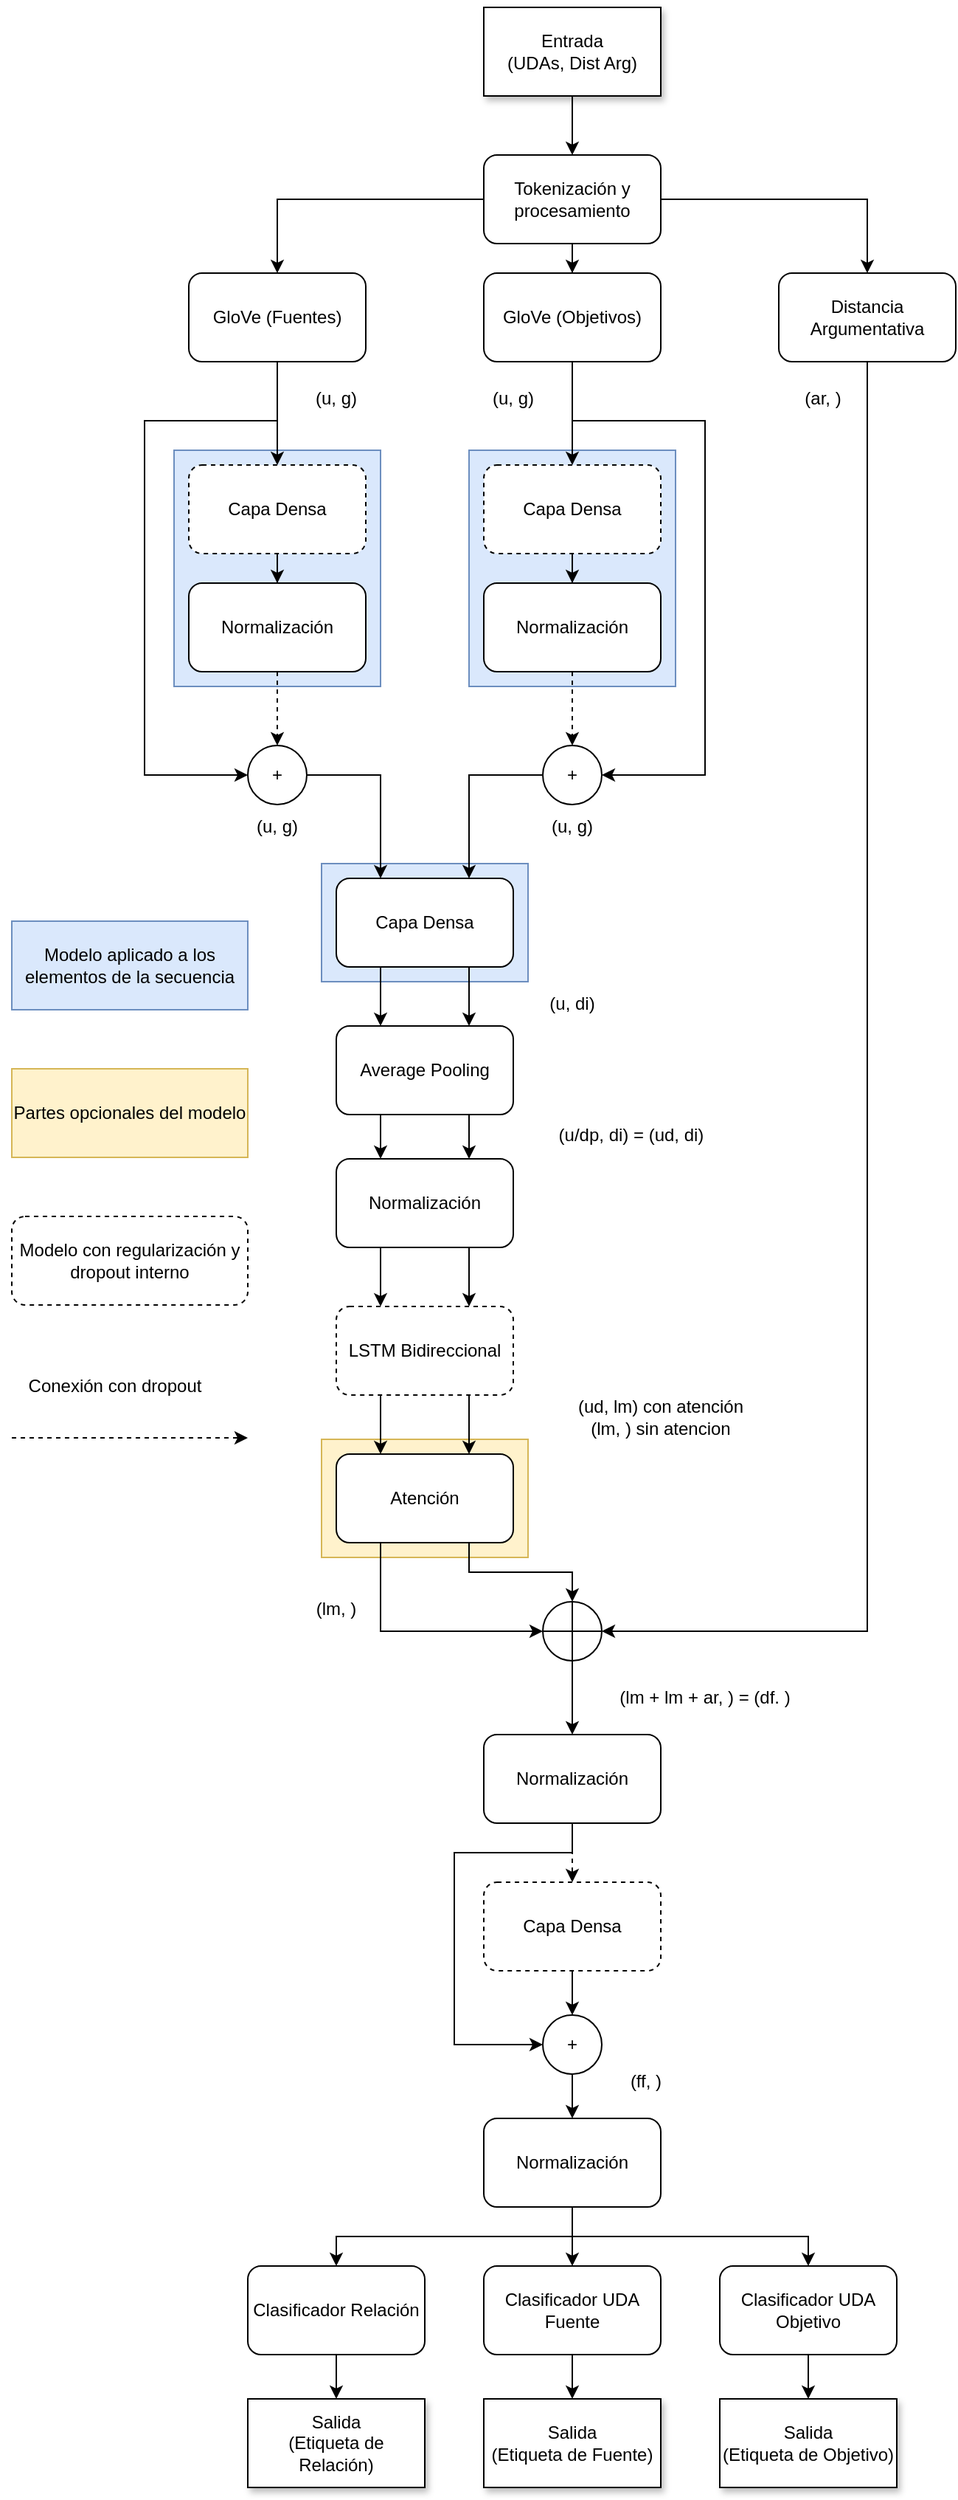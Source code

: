 <mxfile version="20.5.1" type="device"><diagram id="xWh3JR6lTzLpPgcHhv8C" name="Página-1"><mxGraphModel dx="1862" dy="596" grid="1" gridSize="10" guides="1" tooltips="1" connect="1" arrows="1" fold="1" page="1" pageScale="1" pageWidth="827" pageHeight="1169" math="0" shadow="0"><root><mxCell id="0"/><mxCell id="1" parent="0"/><mxCell id="vxi1lbmupK3N7lTKFBQk-56" value="" style="rounded=0;whiteSpace=wrap;html=1;shadow=0;sketch=0;fillColor=#fff2cc;strokeColor=#d6b656;" parent="1" vertex="1"><mxGeometry x="210" y="1030" width="140" height="80" as="geometry"/></mxCell><mxCell id="vxi1lbmupK3N7lTKFBQk-34" value="" style="rounded=0;whiteSpace=wrap;html=1;shadow=0;sketch=0;fillColor=#dae8fc;strokeColor=#6c8ebf;" parent="1" vertex="1"><mxGeometry x="210" y="640" width="140" height="80" as="geometry"/></mxCell><mxCell id="vxi1lbmupK3N7lTKFBQk-17" value="" style="rounded=0;whiteSpace=wrap;html=1;shadow=0;sketch=0;fillColor=#dae8fc;strokeColor=#6c8ebf;" parent="1" vertex="1"><mxGeometry x="310" y="360" width="140" height="160" as="geometry"/></mxCell><mxCell id="vxi1lbmupK3N7lTKFBQk-15" value="" style="rounded=0;whiteSpace=wrap;html=1;shadow=0;sketch=0;fillColor=#dae8fc;strokeColor=#6c8ebf;" parent="1" vertex="1"><mxGeometry x="110" y="360" width="140" height="160" as="geometry"/></mxCell><mxCell id="vxi1lbmupK3N7lTKFBQk-3" style="edgeStyle=orthogonalEdgeStyle;rounded=0;jumpStyle=gap;orthogonalLoop=1;jettySize=auto;html=1;exitX=0.5;exitY=1;exitDx=0;exitDy=0;strokeColor=default;" parent="1" source="vxi1lbmupK3N7lTKFBQk-1" target="vxi1lbmupK3N7lTKFBQk-2" edge="1"><mxGeometry relative="1" as="geometry"/></mxCell><mxCell id="vxi1lbmupK3N7lTKFBQk-1" value="&lt;div&gt;Entrada &lt;br&gt;&lt;/div&gt;&lt;div&gt;(UDAs, Dist Arg)&lt;/div&gt;" style="rounded=0;whiteSpace=wrap;html=1;shadow=1;sketch=0;" parent="1" vertex="1"><mxGeometry x="320" y="60" width="120" height="60" as="geometry"/></mxCell><mxCell id="vxi1lbmupK3N7lTKFBQk-8" style="edgeStyle=orthogonalEdgeStyle;rounded=0;jumpStyle=gap;orthogonalLoop=1;jettySize=auto;html=1;exitX=0;exitY=0.5;exitDx=0;exitDy=0;entryX=0.5;entryY=0;entryDx=0;entryDy=0;strokeColor=default;" parent="1" source="vxi1lbmupK3N7lTKFBQk-2" target="vxi1lbmupK3N7lTKFBQk-6" edge="1"><mxGeometry relative="1" as="geometry"/></mxCell><mxCell id="vxi1lbmupK3N7lTKFBQk-9" value="" style="edgeStyle=orthogonalEdgeStyle;rounded=0;jumpStyle=gap;orthogonalLoop=1;jettySize=auto;html=1;strokeColor=default;" parent="1" source="vxi1lbmupK3N7lTKFBQk-2" target="vxi1lbmupK3N7lTKFBQk-7" edge="1"><mxGeometry relative="1" as="geometry"/></mxCell><mxCell id="vxi1lbmupK3N7lTKFBQk-10" style="edgeStyle=orthogonalEdgeStyle;rounded=0;jumpStyle=gap;orthogonalLoop=1;jettySize=auto;html=1;exitX=1;exitY=0.5;exitDx=0;exitDy=0;entryX=0.5;entryY=0;entryDx=0;entryDy=0;strokeColor=default;" parent="1" source="vxi1lbmupK3N7lTKFBQk-2" target="vxi1lbmupK3N7lTKFBQk-5" edge="1"><mxGeometry relative="1" as="geometry"/></mxCell><mxCell id="vxi1lbmupK3N7lTKFBQk-2" value="Tokenización y procesamiento" style="rounded=1;whiteSpace=wrap;html=1;shadow=0;sketch=0;" parent="1" vertex="1"><mxGeometry x="320" y="160" width="120" height="60" as="geometry"/></mxCell><mxCell id="vxi1lbmupK3N7lTKFBQk-50" style="edgeStyle=orthogonalEdgeStyle;rounded=0;jumpStyle=gap;orthogonalLoop=1;jettySize=auto;html=1;exitX=0.5;exitY=1;exitDx=0;exitDy=0;entryX=1;entryY=0.5;entryDx=0;entryDy=0;entryPerimeter=0;strokeColor=default;" parent="1" source="vxi1lbmupK3N7lTKFBQk-5" target="vxi1lbmupK3N7lTKFBQk-48" edge="1"><mxGeometry relative="1" as="geometry"/></mxCell><mxCell id="vxi1lbmupK3N7lTKFBQk-5" value="Distancia Argumentativa" style="rounded=1;whiteSpace=wrap;html=1;shadow=0;sketch=0;" parent="1" vertex="1"><mxGeometry x="520" y="240" width="120" height="60" as="geometry"/></mxCell><mxCell id="vxi1lbmupK3N7lTKFBQk-16" value="" style="edgeStyle=orthogonalEdgeStyle;rounded=0;jumpStyle=gap;orthogonalLoop=1;jettySize=auto;html=1;strokeColor=default;" parent="1" source="vxi1lbmupK3N7lTKFBQk-6" target="vxi1lbmupK3N7lTKFBQk-11" edge="1"><mxGeometry relative="1" as="geometry"/></mxCell><mxCell id="vxi1lbmupK3N7lTKFBQk-26" style="edgeStyle=orthogonalEdgeStyle;rounded=0;jumpStyle=gap;orthogonalLoop=1;jettySize=auto;html=1;exitX=0.5;exitY=1;exitDx=0;exitDy=0;strokeColor=default;entryX=0;entryY=0.5;entryDx=0;entryDy=0;" parent="1" source="vxi1lbmupK3N7lTKFBQk-6" target="vxi1lbmupK3N7lTKFBQk-22" edge="1"><mxGeometry relative="1" as="geometry"><mxPoint x="80" y="580" as="targetPoint"/><Array as="points"><mxPoint x="180" y="340"/><mxPoint x="90" y="340"/><mxPoint x="90" y="580"/></Array></mxGeometry></mxCell><mxCell id="vxi1lbmupK3N7lTKFBQk-6" value="GloVe (Fuentes)" style="rounded=1;whiteSpace=wrap;html=1;shadow=0;sketch=0;" parent="1" vertex="1"><mxGeometry x="120" y="240" width="120" height="60" as="geometry"/></mxCell><mxCell id="vxi1lbmupK3N7lTKFBQk-21" value="" style="edgeStyle=orthogonalEdgeStyle;rounded=0;jumpStyle=gap;orthogonalLoop=1;jettySize=auto;html=1;strokeColor=default;" parent="1" source="vxi1lbmupK3N7lTKFBQk-7" target="vxi1lbmupK3N7lTKFBQk-19" edge="1"><mxGeometry relative="1" as="geometry"/></mxCell><mxCell id="vxi1lbmupK3N7lTKFBQk-30" style="edgeStyle=orthogonalEdgeStyle;rounded=0;jumpStyle=gap;orthogonalLoop=1;jettySize=auto;html=1;exitX=0.5;exitY=1;exitDx=0;exitDy=0;strokeColor=default;entryX=1;entryY=0.5;entryDx=0;entryDy=0;" parent="1" source="vxi1lbmupK3N7lTKFBQk-7" target="vxi1lbmupK3N7lTKFBQk-28" edge="1"><mxGeometry relative="1" as="geometry"><mxPoint x="490" y="550" as="targetPoint"/><Array as="points"><mxPoint x="380" y="340"/><mxPoint x="470" y="340"/><mxPoint x="470" y="580"/></Array></mxGeometry></mxCell><mxCell id="vxi1lbmupK3N7lTKFBQk-7" value="&lt;div&gt;GloVe (Objetivos)&lt;/div&gt;" style="rounded=1;whiteSpace=wrap;html=1;shadow=0;sketch=0;" parent="1" vertex="1"><mxGeometry x="320" y="240" width="120" height="60" as="geometry"/></mxCell><mxCell id="vxi1lbmupK3N7lTKFBQk-14" value="" style="edgeStyle=orthogonalEdgeStyle;rounded=0;jumpStyle=gap;orthogonalLoop=1;jettySize=auto;html=1;strokeColor=default;" parent="1" source="vxi1lbmupK3N7lTKFBQk-11" target="vxi1lbmupK3N7lTKFBQk-12" edge="1"><mxGeometry relative="1" as="geometry"/></mxCell><mxCell id="vxi1lbmupK3N7lTKFBQk-11" value="Capa Densa" style="rounded=1;whiteSpace=wrap;html=1;shadow=0;sketch=0;dashed=1;" parent="1" vertex="1"><mxGeometry x="120" y="370" width="120" height="60" as="geometry"/></mxCell><mxCell id="vxi1lbmupK3N7lTKFBQk-27" style="edgeStyle=orthogonalEdgeStyle;rounded=0;jumpStyle=gap;orthogonalLoop=1;jettySize=auto;html=1;exitX=0.5;exitY=1;exitDx=0;exitDy=0;strokeColor=default;dashed=1;" parent="1" source="vxi1lbmupK3N7lTKFBQk-12" target="vxi1lbmupK3N7lTKFBQk-22" edge="1"><mxGeometry relative="1" as="geometry"/></mxCell><mxCell id="vxi1lbmupK3N7lTKFBQk-12" value="Normalización" style="rounded=1;whiteSpace=wrap;html=1;shadow=0;sketch=0;" parent="1" vertex="1"><mxGeometry x="120" y="450" width="120" height="60" as="geometry"/></mxCell><mxCell id="vxi1lbmupK3N7lTKFBQk-18" value="" style="edgeStyle=orthogonalEdgeStyle;rounded=0;jumpStyle=gap;orthogonalLoop=1;jettySize=auto;html=1;strokeColor=default;" parent="1" source="vxi1lbmupK3N7lTKFBQk-19" target="vxi1lbmupK3N7lTKFBQk-20" edge="1"><mxGeometry relative="1" as="geometry"/></mxCell><mxCell id="vxi1lbmupK3N7lTKFBQk-19" value="Capa Densa" style="rounded=1;whiteSpace=wrap;html=1;shadow=0;sketch=0;dashed=1;" parent="1" vertex="1"><mxGeometry x="320" y="370" width="120" height="60" as="geometry"/></mxCell><mxCell id="vxi1lbmupK3N7lTKFBQk-31" style="edgeStyle=orthogonalEdgeStyle;rounded=0;jumpStyle=gap;orthogonalLoop=1;jettySize=auto;html=1;exitX=0.5;exitY=1;exitDx=0;exitDy=0;strokeColor=default;dashed=1;" parent="1" source="vxi1lbmupK3N7lTKFBQk-20" target="vxi1lbmupK3N7lTKFBQk-28" edge="1"><mxGeometry relative="1" as="geometry"/></mxCell><mxCell id="vxi1lbmupK3N7lTKFBQk-20" value="Normalización" style="rounded=1;whiteSpace=wrap;html=1;shadow=0;sketch=0;" parent="1" vertex="1"><mxGeometry x="320" y="450" width="120" height="60" as="geometry"/></mxCell><mxCell id="vxi1lbmupK3N7lTKFBQk-36" style="edgeStyle=orthogonalEdgeStyle;rounded=0;jumpStyle=gap;orthogonalLoop=1;jettySize=auto;html=1;exitX=1;exitY=0.5;exitDx=0;exitDy=0;entryX=0.25;entryY=0;entryDx=0;entryDy=0;strokeColor=default;" parent="1" source="vxi1lbmupK3N7lTKFBQk-22" target="vxi1lbmupK3N7lTKFBQk-32" edge="1"><mxGeometry relative="1" as="geometry"/></mxCell><mxCell id="vxi1lbmupK3N7lTKFBQk-22" value="+" style="ellipse;whiteSpace=wrap;html=1;aspect=fixed;rounded=0;shadow=0;sketch=0;" parent="1" vertex="1"><mxGeometry x="160" y="560" width="40" height="40" as="geometry"/></mxCell><mxCell id="vxi1lbmupK3N7lTKFBQk-40" style="edgeStyle=orthogonalEdgeStyle;rounded=0;jumpStyle=gap;orthogonalLoop=1;jettySize=auto;html=1;exitX=0;exitY=0.5;exitDx=0;exitDy=0;entryX=0.75;entryY=0;entryDx=0;entryDy=0;strokeColor=default;" parent="1" source="vxi1lbmupK3N7lTKFBQk-28" target="vxi1lbmupK3N7lTKFBQk-32" edge="1"><mxGeometry relative="1" as="geometry"/></mxCell><mxCell id="vxi1lbmupK3N7lTKFBQk-28" value="+" style="ellipse;whiteSpace=wrap;html=1;aspect=fixed;rounded=0;shadow=0;sketch=0;" parent="1" vertex="1"><mxGeometry x="360" y="560" width="40" height="40" as="geometry"/></mxCell><mxCell id="vxi1lbmupK3N7lTKFBQk-38" style="edgeStyle=orthogonalEdgeStyle;rounded=0;jumpStyle=gap;orthogonalLoop=1;jettySize=auto;html=1;exitX=0.25;exitY=1;exitDx=0;exitDy=0;entryX=0.25;entryY=0;entryDx=0;entryDy=0;strokeColor=default;" parent="1" source="vxi1lbmupK3N7lTKFBQk-32" target="vxi1lbmupK3N7lTKFBQk-33" edge="1"><mxGeometry relative="1" as="geometry"/></mxCell><mxCell id="vxi1lbmupK3N7lTKFBQk-39" style="edgeStyle=orthogonalEdgeStyle;rounded=0;jumpStyle=gap;orthogonalLoop=1;jettySize=auto;html=1;exitX=0.75;exitY=1;exitDx=0;exitDy=0;entryX=0.75;entryY=0;entryDx=0;entryDy=0;strokeColor=default;" parent="1" source="vxi1lbmupK3N7lTKFBQk-32" target="vxi1lbmupK3N7lTKFBQk-33" edge="1"><mxGeometry relative="1" as="geometry"/></mxCell><mxCell id="vxi1lbmupK3N7lTKFBQk-32" value="Capa Densa" style="rounded=1;whiteSpace=wrap;html=1;shadow=0;sketch=0;" parent="1" vertex="1"><mxGeometry x="220" y="650" width="120" height="60" as="geometry"/></mxCell><mxCell id="vxi1lbmupK3N7lTKFBQk-42" style="edgeStyle=orthogonalEdgeStyle;rounded=0;jumpStyle=gap;orthogonalLoop=1;jettySize=auto;html=1;exitX=0.25;exitY=1;exitDx=0;exitDy=0;entryX=0.25;entryY=0;entryDx=0;entryDy=0;strokeColor=default;" parent="1" source="vxi1lbmupK3N7lTKFBQk-33" target="vxi1lbmupK3N7lTKFBQk-41" edge="1"><mxGeometry relative="1" as="geometry"/></mxCell><mxCell id="vxi1lbmupK3N7lTKFBQk-43" style="edgeStyle=orthogonalEdgeStyle;rounded=0;jumpStyle=gap;orthogonalLoop=1;jettySize=auto;html=1;exitX=0.75;exitY=1;exitDx=0;exitDy=0;entryX=0.75;entryY=0;entryDx=0;entryDy=0;strokeColor=default;" parent="1" source="vxi1lbmupK3N7lTKFBQk-33" target="vxi1lbmupK3N7lTKFBQk-41" edge="1"><mxGeometry relative="1" as="geometry"/></mxCell><mxCell id="vxi1lbmupK3N7lTKFBQk-33" value="Average Pooling" style="rounded=1;whiteSpace=wrap;html=1;shadow=0;sketch=0;" parent="1" vertex="1"><mxGeometry x="220" y="750" width="120" height="60" as="geometry"/></mxCell><mxCell id="vxi1lbmupK3N7lTKFBQk-46" style="edgeStyle=orthogonalEdgeStyle;rounded=0;jumpStyle=gap;orthogonalLoop=1;jettySize=auto;html=1;exitX=0.25;exitY=1;exitDx=0;exitDy=0;entryX=0.25;entryY=0;entryDx=0;entryDy=0;strokeColor=default;" parent="1" source="vxi1lbmupK3N7lTKFBQk-41" target="vxi1lbmupK3N7lTKFBQk-44" edge="1"><mxGeometry relative="1" as="geometry"/></mxCell><mxCell id="vxi1lbmupK3N7lTKFBQk-47" style="edgeStyle=orthogonalEdgeStyle;rounded=0;jumpStyle=gap;orthogonalLoop=1;jettySize=auto;html=1;exitX=0.75;exitY=1;exitDx=0;exitDy=0;entryX=0.75;entryY=0;entryDx=0;entryDy=0;strokeColor=default;" parent="1" source="vxi1lbmupK3N7lTKFBQk-41" target="vxi1lbmupK3N7lTKFBQk-44" edge="1"><mxGeometry relative="1" as="geometry"/></mxCell><mxCell id="vxi1lbmupK3N7lTKFBQk-41" value="Normalización" style="rounded=1;whiteSpace=wrap;html=1;shadow=0;sketch=0;" parent="1" vertex="1"><mxGeometry x="220" y="840" width="120" height="60" as="geometry"/></mxCell><mxCell id="vxi1lbmupK3N7lTKFBQk-52" style="edgeStyle=orthogonalEdgeStyle;rounded=0;jumpStyle=gap;orthogonalLoop=1;jettySize=auto;html=1;exitX=0.25;exitY=1;exitDx=0;exitDy=0;entryX=0.25;entryY=0;entryDx=0;entryDy=0;strokeColor=default;" parent="1" source="vxi1lbmupK3N7lTKFBQk-44" target="vxi1lbmupK3N7lTKFBQk-51" edge="1"><mxGeometry relative="1" as="geometry"/></mxCell><mxCell id="vxi1lbmupK3N7lTKFBQk-53" style="edgeStyle=orthogonalEdgeStyle;rounded=0;jumpStyle=gap;orthogonalLoop=1;jettySize=auto;html=1;exitX=0.75;exitY=1;exitDx=0;exitDy=0;entryX=0.75;entryY=0;entryDx=0;entryDy=0;strokeColor=default;" parent="1" source="vxi1lbmupK3N7lTKFBQk-44" target="vxi1lbmupK3N7lTKFBQk-51" edge="1"><mxGeometry relative="1" as="geometry"/></mxCell><mxCell id="vxi1lbmupK3N7lTKFBQk-44" value="LSTM Bidireccional" style="rounded=1;whiteSpace=wrap;html=1;shadow=0;sketch=0;dashed=1;" parent="1" vertex="1"><mxGeometry x="220" y="940" width="120" height="60" as="geometry"/></mxCell><mxCell id="vxi1lbmupK3N7lTKFBQk-59" style="edgeStyle=orthogonalEdgeStyle;rounded=0;jumpStyle=gap;orthogonalLoop=1;jettySize=auto;html=1;exitX=0.5;exitY=1;exitDx=0;exitDy=0;exitPerimeter=0;entryX=0.5;entryY=0;entryDx=0;entryDy=0;strokeColor=default;" parent="1" source="vxi1lbmupK3N7lTKFBQk-48" target="vxi1lbmupK3N7lTKFBQk-58" edge="1"><mxGeometry relative="1" as="geometry"/></mxCell><mxCell id="vxi1lbmupK3N7lTKFBQk-48" value="" style="verticalLabelPosition=bottom;verticalAlign=top;html=1;shape=mxgraph.flowchart.summing_function;rounded=0;shadow=0;sketch=0;" parent="1" vertex="1"><mxGeometry x="360" y="1140" width="40" height="40" as="geometry"/></mxCell><mxCell id="vxi1lbmupK3N7lTKFBQk-54" style="edgeStyle=orthogonalEdgeStyle;rounded=0;jumpStyle=gap;orthogonalLoop=1;jettySize=auto;html=1;exitX=0.25;exitY=1;exitDx=0;exitDy=0;entryX=0;entryY=0.5;entryDx=0;entryDy=0;entryPerimeter=0;strokeColor=default;" parent="1" source="vxi1lbmupK3N7lTKFBQk-51" target="vxi1lbmupK3N7lTKFBQk-48" edge="1"><mxGeometry relative="1" as="geometry"/></mxCell><mxCell id="vxi1lbmupK3N7lTKFBQk-55" style="edgeStyle=orthogonalEdgeStyle;rounded=0;jumpStyle=gap;orthogonalLoop=1;jettySize=auto;html=1;exitX=0.75;exitY=1;exitDx=0;exitDy=0;entryX=0.5;entryY=0;entryDx=0;entryDy=0;entryPerimeter=0;strokeColor=default;" parent="1" source="vxi1lbmupK3N7lTKFBQk-51" target="vxi1lbmupK3N7lTKFBQk-48" edge="1"><mxGeometry relative="1" as="geometry"/></mxCell><mxCell id="vxi1lbmupK3N7lTKFBQk-51" value="Atención" style="rounded=1;whiteSpace=wrap;html=1;shadow=0;sketch=0;" parent="1" vertex="1"><mxGeometry x="220" y="1040" width="120" height="60" as="geometry"/></mxCell><mxCell id="vxi1lbmupK3N7lTKFBQk-64" style="edgeStyle=orthogonalEdgeStyle;rounded=0;jumpStyle=gap;orthogonalLoop=1;jettySize=auto;html=1;exitX=0.5;exitY=1;exitDx=0;exitDy=0;entryX=0.5;entryY=0;entryDx=0;entryDy=0;strokeColor=default;" parent="1" source="vxi1lbmupK3N7lTKFBQk-57" target="vxi1lbmupK3N7lTKFBQk-61" edge="1"><mxGeometry relative="1" as="geometry"/></mxCell><mxCell id="vxi1lbmupK3N7lTKFBQk-57" value="&lt;div&gt;Capa Densa&lt;/div&gt;" style="rounded=1;whiteSpace=wrap;html=1;shadow=0;sketch=0;dashed=1;" parent="1" vertex="1"><mxGeometry x="320" y="1330" width="120" height="60" as="geometry"/></mxCell><mxCell id="vxi1lbmupK3N7lTKFBQk-60" style="edgeStyle=orthogonalEdgeStyle;rounded=0;jumpStyle=gap;orthogonalLoop=1;jettySize=auto;html=1;exitX=0.5;exitY=1;exitDx=0;exitDy=0;entryX=0.5;entryY=0;entryDx=0;entryDy=0;strokeColor=default;dashed=1;" parent="1" source="vxi1lbmupK3N7lTKFBQk-58" target="vxi1lbmupK3N7lTKFBQk-57" edge="1"><mxGeometry relative="1" as="geometry"/></mxCell><mxCell id="vxi1lbmupK3N7lTKFBQk-63" style="edgeStyle=orthogonalEdgeStyle;rounded=0;jumpStyle=gap;orthogonalLoop=1;jettySize=auto;html=1;exitX=0.5;exitY=1;exitDx=0;exitDy=0;strokeColor=default;entryX=0;entryY=0.5;entryDx=0;entryDy=0;" parent="1" source="vxi1lbmupK3N7lTKFBQk-58" target="vxi1lbmupK3N7lTKFBQk-61" edge="1"><mxGeometry relative="1" as="geometry"><mxPoint x="350" y="1420" as="targetPoint"/><Array as="points"><mxPoint x="380" y="1310"/><mxPoint x="300" y="1310"/><mxPoint x="300" y="1440"/></Array></mxGeometry></mxCell><mxCell id="vxi1lbmupK3N7lTKFBQk-58" value="Normalización" style="rounded=1;whiteSpace=wrap;html=1;shadow=0;sketch=0;" parent="1" vertex="1"><mxGeometry x="320" y="1230" width="120" height="60" as="geometry"/></mxCell><mxCell id="vxi1lbmupK3N7lTKFBQk-66" style="edgeStyle=orthogonalEdgeStyle;rounded=0;jumpStyle=gap;orthogonalLoop=1;jettySize=auto;html=1;exitX=0.5;exitY=1;exitDx=0;exitDy=0;entryX=0.5;entryY=0;entryDx=0;entryDy=0;strokeColor=default;" parent="1" source="vxi1lbmupK3N7lTKFBQk-61" target="vxi1lbmupK3N7lTKFBQk-65" edge="1"><mxGeometry relative="1" as="geometry"/></mxCell><mxCell id="vxi1lbmupK3N7lTKFBQk-61" value="+" style="ellipse;whiteSpace=wrap;html=1;aspect=fixed;rounded=0;shadow=0;sketch=0;" parent="1" vertex="1"><mxGeometry x="360" y="1420" width="40" height="40" as="geometry"/></mxCell><mxCell id="vxi1lbmupK3N7lTKFBQk-70" style="edgeStyle=orthogonalEdgeStyle;rounded=0;jumpStyle=gap;orthogonalLoop=1;jettySize=auto;html=1;exitX=0.5;exitY=1;exitDx=0;exitDy=0;entryX=0.5;entryY=0;entryDx=0;entryDy=0;strokeColor=default;" parent="1" source="vxi1lbmupK3N7lTKFBQk-65" target="vxi1lbmupK3N7lTKFBQk-67" edge="1"><mxGeometry relative="1" as="geometry"/></mxCell><mxCell id="vxi1lbmupK3N7lTKFBQk-71" style="edgeStyle=orthogonalEdgeStyle;rounded=0;jumpStyle=gap;orthogonalLoop=1;jettySize=auto;html=1;exitX=0.5;exitY=1;exitDx=0;exitDy=0;entryX=0.5;entryY=0;entryDx=0;entryDy=0;strokeColor=default;" parent="1" source="vxi1lbmupK3N7lTKFBQk-65" target="vxi1lbmupK3N7lTKFBQk-68" edge="1"><mxGeometry relative="1" as="geometry"/></mxCell><mxCell id="vxi1lbmupK3N7lTKFBQk-72" style="edgeStyle=orthogonalEdgeStyle;rounded=0;jumpStyle=gap;orthogonalLoop=1;jettySize=auto;html=1;exitX=0.5;exitY=1;exitDx=0;exitDy=0;strokeColor=default;" parent="1" source="vxi1lbmupK3N7lTKFBQk-65" target="vxi1lbmupK3N7lTKFBQk-69" edge="1"><mxGeometry relative="1" as="geometry"/></mxCell><mxCell id="vxi1lbmupK3N7lTKFBQk-65" value="Normalización" style="rounded=1;whiteSpace=wrap;html=1;shadow=0;sketch=0;" parent="1" vertex="1"><mxGeometry x="320" y="1490" width="120" height="60" as="geometry"/></mxCell><mxCell id="vxi1lbmupK3N7lTKFBQk-74" style="edgeStyle=orthogonalEdgeStyle;rounded=0;jumpStyle=gap;orthogonalLoop=1;jettySize=auto;html=1;exitX=0.5;exitY=1;exitDx=0;exitDy=0;strokeColor=default;" parent="1" source="vxi1lbmupK3N7lTKFBQk-67" target="vxi1lbmupK3N7lTKFBQk-73" edge="1"><mxGeometry relative="1" as="geometry"/></mxCell><mxCell id="vxi1lbmupK3N7lTKFBQk-67" value="Clasificador Relación" style="rounded=1;whiteSpace=wrap;html=1;shadow=0;sketch=0;" parent="1" vertex="1"><mxGeometry x="160" y="1590" width="120" height="60" as="geometry"/></mxCell><mxCell id="vxi1lbmupK3N7lTKFBQk-77" style="edgeStyle=orthogonalEdgeStyle;rounded=0;jumpStyle=gap;orthogonalLoop=1;jettySize=auto;html=1;exitX=0.5;exitY=1;exitDx=0;exitDy=0;entryX=0.5;entryY=0;entryDx=0;entryDy=0;strokeColor=default;" parent="1" source="vxi1lbmupK3N7lTKFBQk-68" target="vxi1lbmupK3N7lTKFBQk-75" edge="1"><mxGeometry relative="1" as="geometry"/></mxCell><mxCell id="vxi1lbmupK3N7lTKFBQk-68" value="Clasificador UDA Fuente" style="rounded=1;whiteSpace=wrap;html=1;shadow=0;sketch=0;" parent="1" vertex="1"><mxGeometry x="320" y="1590" width="120" height="60" as="geometry"/></mxCell><mxCell id="vxi1lbmupK3N7lTKFBQk-78" style="edgeStyle=orthogonalEdgeStyle;rounded=0;jumpStyle=gap;orthogonalLoop=1;jettySize=auto;html=1;exitX=0.5;exitY=1;exitDx=0;exitDy=0;strokeColor=default;" parent="1" source="vxi1lbmupK3N7lTKFBQk-69" target="vxi1lbmupK3N7lTKFBQk-76" edge="1"><mxGeometry relative="1" as="geometry"/></mxCell><mxCell id="vxi1lbmupK3N7lTKFBQk-69" value="Clasificador UDA Objetivo" style="rounded=1;whiteSpace=wrap;html=1;shadow=0;sketch=0;" parent="1" vertex="1"><mxGeometry x="480" y="1590" width="120" height="60" as="geometry"/></mxCell><mxCell id="vxi1lbmupK3N7lTKFBQk-73" value="&lt;div&gt;Salida &lt;br&gt;&lt;/div&gt;&lt;div&gt;(Etiqueta de Relación)&lt;/div&gt;" style="rounded=0;whiteSpace=wrap;html=1;shadow=1;sketch=0;" parent="1" vertex="1"><mxGeometry x="160" y="1680" width="120" height="60" as="geometry"/></mxCell><mxCell id="vxi1lbmupK3N7lTKFBQk-75" value="&lt;div&gt;Salida &lt;br&gt;&lt;/div&gt;&lt;div&gt;(Etiqueta de Fuente)&lt;/div&gt;" style="rounded=0;whiteSpace=wrap;html=1;shadow=1;sketch=0;" parent="1" vertex="1"><mxGeometry x="320" y="1680" width="120" height="60" as="geometry"/></mxCell><mxCell id="vxi1lbmupK3N7lTKFBQk-76" value="&lt;div&gt;Salida &lt;br&gt;&lt;/div&gt;&lt;div&gt;(Etiqueta de Objetivo)&lt;/div&gt;" style="rounded=0;whiteSpace=wrap;html=1;shadow=1;sketch=0;" parent="1" vertex="1"><mxGeometry x="480" y="1680" width="120" height="60" as="geometry"/></mxCell><mxCell id="vxi1lbmupK3N7lTKFBQk-79" value="Modelo aplicado a los elementos de la secuencia" style="rounded=0;whiteSpace=wrap;html=1;shadow=0;sketch=0;fillColor=#dae8fc;strokeColor=#6c8ebf;" parent="1" vertex="1"><mxGeometry y="679" width="160" height="60" as="geometry"/></mxCell><mxCell id="vxi1lbmupK3N7lTKFBQk-80" value="Partes opcionales del modelo" style="rounded=0;whiteSpace=wrap;html=1;shadow=0;sketch=0;fillColor=#fff2cc;strokeColor=#d6b656;" parent="1" vertex="1"><mxGeometry y="779" width="160" height="60" as="geometry"/></mxCell><mxCell id="vxi1lbmupK3N7lTKFBQk-81" value="Modelo con regularización y dropout interno" style="rounded=1;whiteSpace=wrap;html=1;shadow=0;sketch=0;dashed=1;" parent="1" vertex="1"><mxGeometry y="879" width="160" height="60" as="geometry"/></mxCell><mxCell id="vxi1lbmupK3N7lTKFBQk-82" value="" style="endArrow=classic;html=1;rounded=0;strokeColor=default;jumpStyle=gap;dashed=1;" parent="1" edge="1"><mxGeometry width="50" height="50" relative="1" as="geometry"><mxPoint y="1029" as="sourcePoint"/><mxPoint x="160" y="1029" as="targetPoint"/></mxGeometry></mxCell><mxCell id="vxi1lbmupK3N7lTKFBQk-83" value="Conexión con dropout" style="text;html=1;strokeColor=none;fillColor=none;align=center;verticalAlign=middle;whiteSpace=wrap;rounded=0;shadow=0;dashed=1;sketch=0;" parent="1" vertex="1"><mxGeometry x="10" y="979" width="120" height="30" as="geometry"/></mxCell><mxCell id="T4sJVdzHCllII9qInNwx-1" value="(u, g)" style="text;html=1;strokeColor=none;fillColor=none;align=center;verticalAlign=middle;whiteSpace=wrap;rounded=0;shadow=0;sketch=0;" vertex="1" parent="1"><mxGeometry x="190" y="310" width="60" height="30" as="geometry"/></mxCell><mxCell id="T4sJVdzHCllII9qInNwx-2" value="(u, g)" style="text;html=1;strokeColor=none;fillColor=none;align=center;verticalAlign=middle;whiteSpace=wrap;rounded=0;shadow=0;sketch=0;" vertex="1" parent="1"><mxGeometry x="310" y="310" width="60" height="30" as="geometry"/></mxCell><mxCell id="T4sJVdzHCllII9qInNwx-3" value="(ar, )" style="text;html=1;strokeColor=none;fillColor=none;align=center;verticalAlign=middle;whiteSpace=wrap;rounded=0;shadow=0;sketch=0;" vertex="1" parent="1"><mxGeometry x="520" y="310" width="60" height="30" as="geometry"/></mxCell><mxCell id="T4sJVdzHCllII9qInNwx-4" value="(u, g)" style="text;html=1;strokeColor=none;fillColor=none;align=center;verticalAlign=middle;whiteSpace=wrap;rounded=0;shadow=0;sketch=0;" vertex="1" parent="1"><mxGeometry x="150" y="600" width="60" height="30" as="geometry"/></mxCell><mxCell id="T4sJVdzHCllII9qInNwx-5" value="(u, g)" style="text;html=1;strokeColor=none;fillColor=none;align=center;verticalAlign=middle;whiteSpace=wrap;rounded=0;shadow=0;sketch=0;" vertex="1" parent="1"><mxGeometry x="350" y="600" width="60" height="30" as="geometry"/></mxCell><mxCell id="T4sJVdzHCllII9qInNwx-6" value="(u/dp, di) = (ud, di)" style="text;html=1;strokeColor=none;fillColor=none;align=center;verticalAlign=middle;whiteSpace=wrap;rounded=0;shadow=0;sketch=0;" vertex="1" parent="1"><mxGeometry x="360" y="809" width="120" height="30" as="geometry"/></mxCell><mxCell id="T4sJVdzHCllII9qInNwx-7" value="(u, di)" style="text;html=1;strokeColor=none;fillColor=none;align=center;verticalAlign=middle;whiteSpace=wrap;rounded=0;shadow=0;sketch=0;" vertex="1" parent="1"><mxGeometry x="350" y="720" width="60" height="30" as="geometry"/></mxCell><mxCell id="T4sJVdzHCllII9qInNwx-8" value="&lt;div&gt;(ud, lm) con atención&lt;/div&gt;&lt;div&gt;(lm, ) sin atencion&lt;br&gt;&lt;/div&gt;" style="text;html=1;strokeColor=none;fillColor=none;align=center;verticalAlign=middle;whiteSpace=wrap;rounded=0;shadow=0;sketch=0;" vertex="1" parent="1"><mxGeometry x="360" y="1000" width="160" height="30" as="geometry"/></mxCell><mxCell id="T4sJVdzHCllII9qInNwx-9" value="(lm, )" style="text;html=1;strokeColor=none;fillColor=none;align=center;verticalAlign=middle;whiteSpace=wrap;rounded=0;shadow=0;sketch=0;" vertex="1" parent="1"><mxGeometry x="190" y="1130" width="60" height="30" as="geometry"/></mxCell><mxCell id="T4sJVdzHCllII9qInNwx-10" value="(lm + lm + ar, ) = (df. )" style="text;html=1;strokeColor=none;fillColor=none;align=center;verticalAlign=middle;whiteSpace=wrap;rounded=0;shadow=0;sketch=0;" vertex="1" parent="1"><mxGeometry x="390" y="1190" width="160" height="30" as="geometry"/></mxCell><mxCell id="T4sJVdzHCllII9qInNwx-11" value="(ff, )" style="text;html=1;strokeColor=none;fillColor=none;align=center;verticalAlign=middle;whiteSpace=wrap;rounded=0;shadow=0;sketch=0;" vertex="1" parent="1"><mxGeometry x="400" y="1450" width="60" height="30" as="geometry"/></mxCell></root></mxGraphModel></diagram></mxfile>